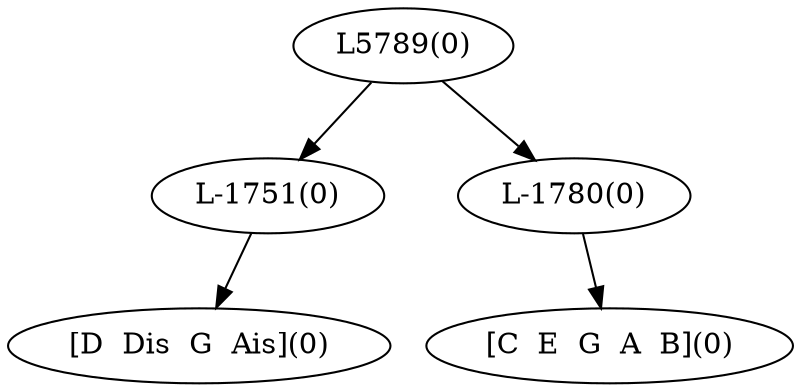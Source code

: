 digraph sample{
"L-1751(0)"->"[D  Dis  G  Ais](0)"
"L-1780(0)"->"[C  E  G  A  B](0)"
"L5789(0)"->"L-1751(0)"
"L5789(0)"->"L-1780(0)"
{rank = min; "L5789(0)"}
{rank = same; "L-1751(0)"; "L-1780(0)";}
{rank = max; "[C  E  G  A  B](0)"; "[D  Dis  G  Ais](0)";}
}